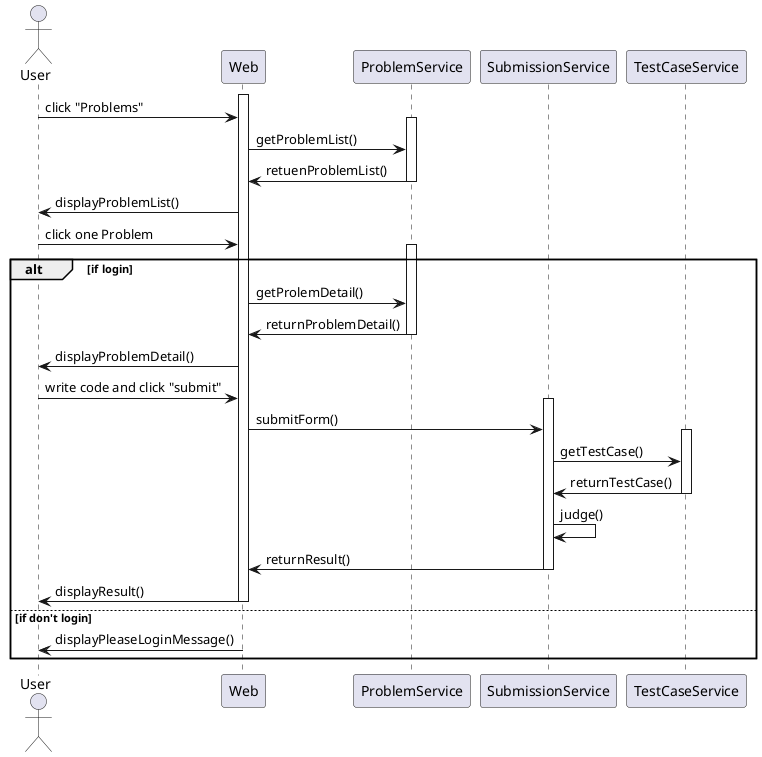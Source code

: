 @startuml login

actor User as user
participant Web as web

participant ProblemService as ps
participant SubmissionService as ss
participant TestCaseService as ts

activate web
user -> web: click "Problems"
activate ps
web -> ps : getProblemList()
ps ->web : retuenProblemList()
deactivate ps

web -> user : displayProblemList()
user -> web : click one Problem
alt if login
  activate ps
web -> ps : getProlemDetail()
ps -> web : returnProblemDetail()
deactivate ps

web -> user :displayProblemDetail()
user -> web : write code and click "submit"

activate ss
web -> ss : submitForm()
activate ts
ss -> ts : getTestCase()
ts ->ss : returnTestCase()
deactivate ts
ss -> ss : judge()
ss -> web : returnResult()
deactivate ss
web -> user : displayResult()
deactivate web

else if don't login
  web -> user : displayPleaseLoginMessage()
end

@enduml
